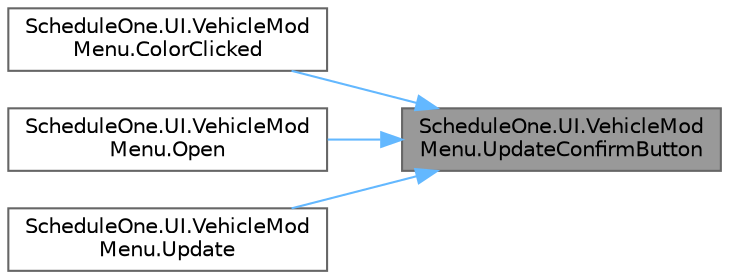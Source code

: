 digraph "ScheduleOne.UI.VehicleModMenu.UpdateConfirmButton"
{
 // LATEX_PDF_SIZE
  bgcolor="transparent";
  edge [fontname=Helvetica,fontsize=10,labelfontname=Helvetica,labelfontsize=10];
  node [fontname=Helvetica,fontsize=10,shape=box,height=0.2,width=0.4];
  rankdir="RL";
  Node1 [id="Node000001",label="ScheduleOne.UI.VehicleMod\lMenu.UpdateConfirmButton",height=0.2,width=0.4,color="gray40", fillcolor="grey60", style="filled", fontcolor="black",tooltip=" "];
  Node1 -> Node2 [id="edge1_Node000001_Node000002",dir="back",color="steelblue1",style="solid",tooltip=" "];
  Node2 [id="Node000002",label="ScheduleOne.UI.VehicleMod\lMenu.ColorClicked",height=0.2,width=0.4,color="grey40", fillcolor="white", style="filled",URL="$class_schedule_one_1_1_u_i_1_1_vehicle_mod_menu.html#a23e078214e32b00c347f46ba687a864f",tooltip=" "];
  Node1 -> Node3 [id="edge2_Node000001_Node000003",dir="back",color="steelblue1",style="solid",tooltip=" "];
  Node3 [id="Node000003",label="ScheduleOne.UI.VehicleMod\lMenu.Open",height=0.2,width=0.4,color="grey40", fillcolor="white", style="filled",URL="$class_schedule_one_1_1_u_i_1_1_vehicle_mod_menu.html#a9272cd0fa5dd8aec8c3fd61ecebb2700",tooltip=" "];
  Node1 -> Node4 [id="edge3_Node000001_Node000004",dir="back",color="steelblue1",style="solid",tooltip=" "];
  Node4 [id="Node000004",label="ScheduleOne.UI.VehicleMod\lMenu.Update",height=0.2,width=0.4,color="grey40", fillcolor="white", style="filled",URL="$class_schedule_one_1_1_u_i_1_1_vehicle_mod_menu.html#aa0d50c5f8afd1b841fa2b8a5b5a4caa0",tooltip=" "];
}
